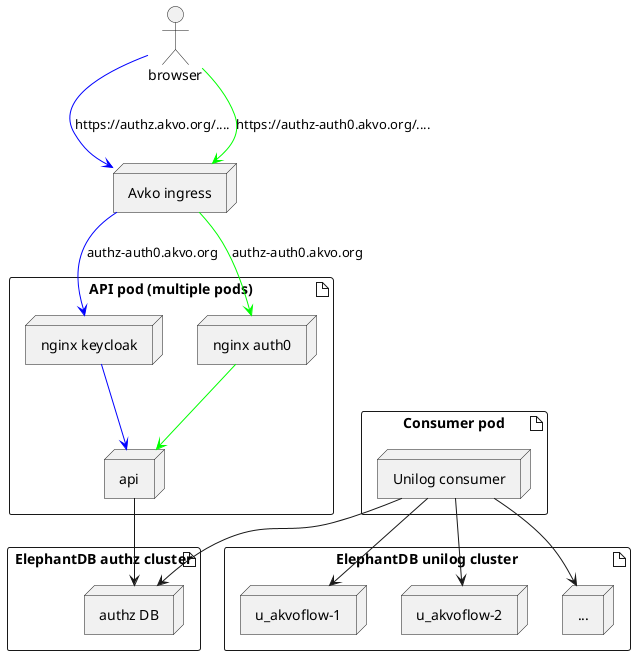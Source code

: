 @startuml

artifact db as "ElephantDB authz cluster" {
    node authzdb as "authz DB"
}

artifact db2 as "ElephantDB unilog cluster" {

    node unilog1 as "u_akvoflow-1"
    node unilog2 as "u_akvoflow-2"
    node unilog3 as "..."
}

artifact api_pod as "API pod (multiple pods)" {

    node kc as "nginx keycloak"
    node auth0 as "nginx auth0"

    node api as "api"

    api --> authzdb

    auth0 -[#00FF00]-> api
    kc -[#0000FF]-> api

}

artifact consumer_pod as "Consumer pod" {
    node consumer as "Unilog consumer"
    consumer --> authzdb
    consumer --> unilog1
    consumer --> unilog2
    consumer --> unilog3
}

actor browser
node ingress as "Avko ingress"
browser -[#0000FF]-> ingress : https://authz.akvo.org/....
browser -[#00FF00]-> ingress : https://authz-auth0.akvo.org/....
ingress -[#0000FF]-> kc : authz-auth0.akvo.org
ingress -[#00FF00]-> auth0 : authz-auth0.akvo.org


@enduml

